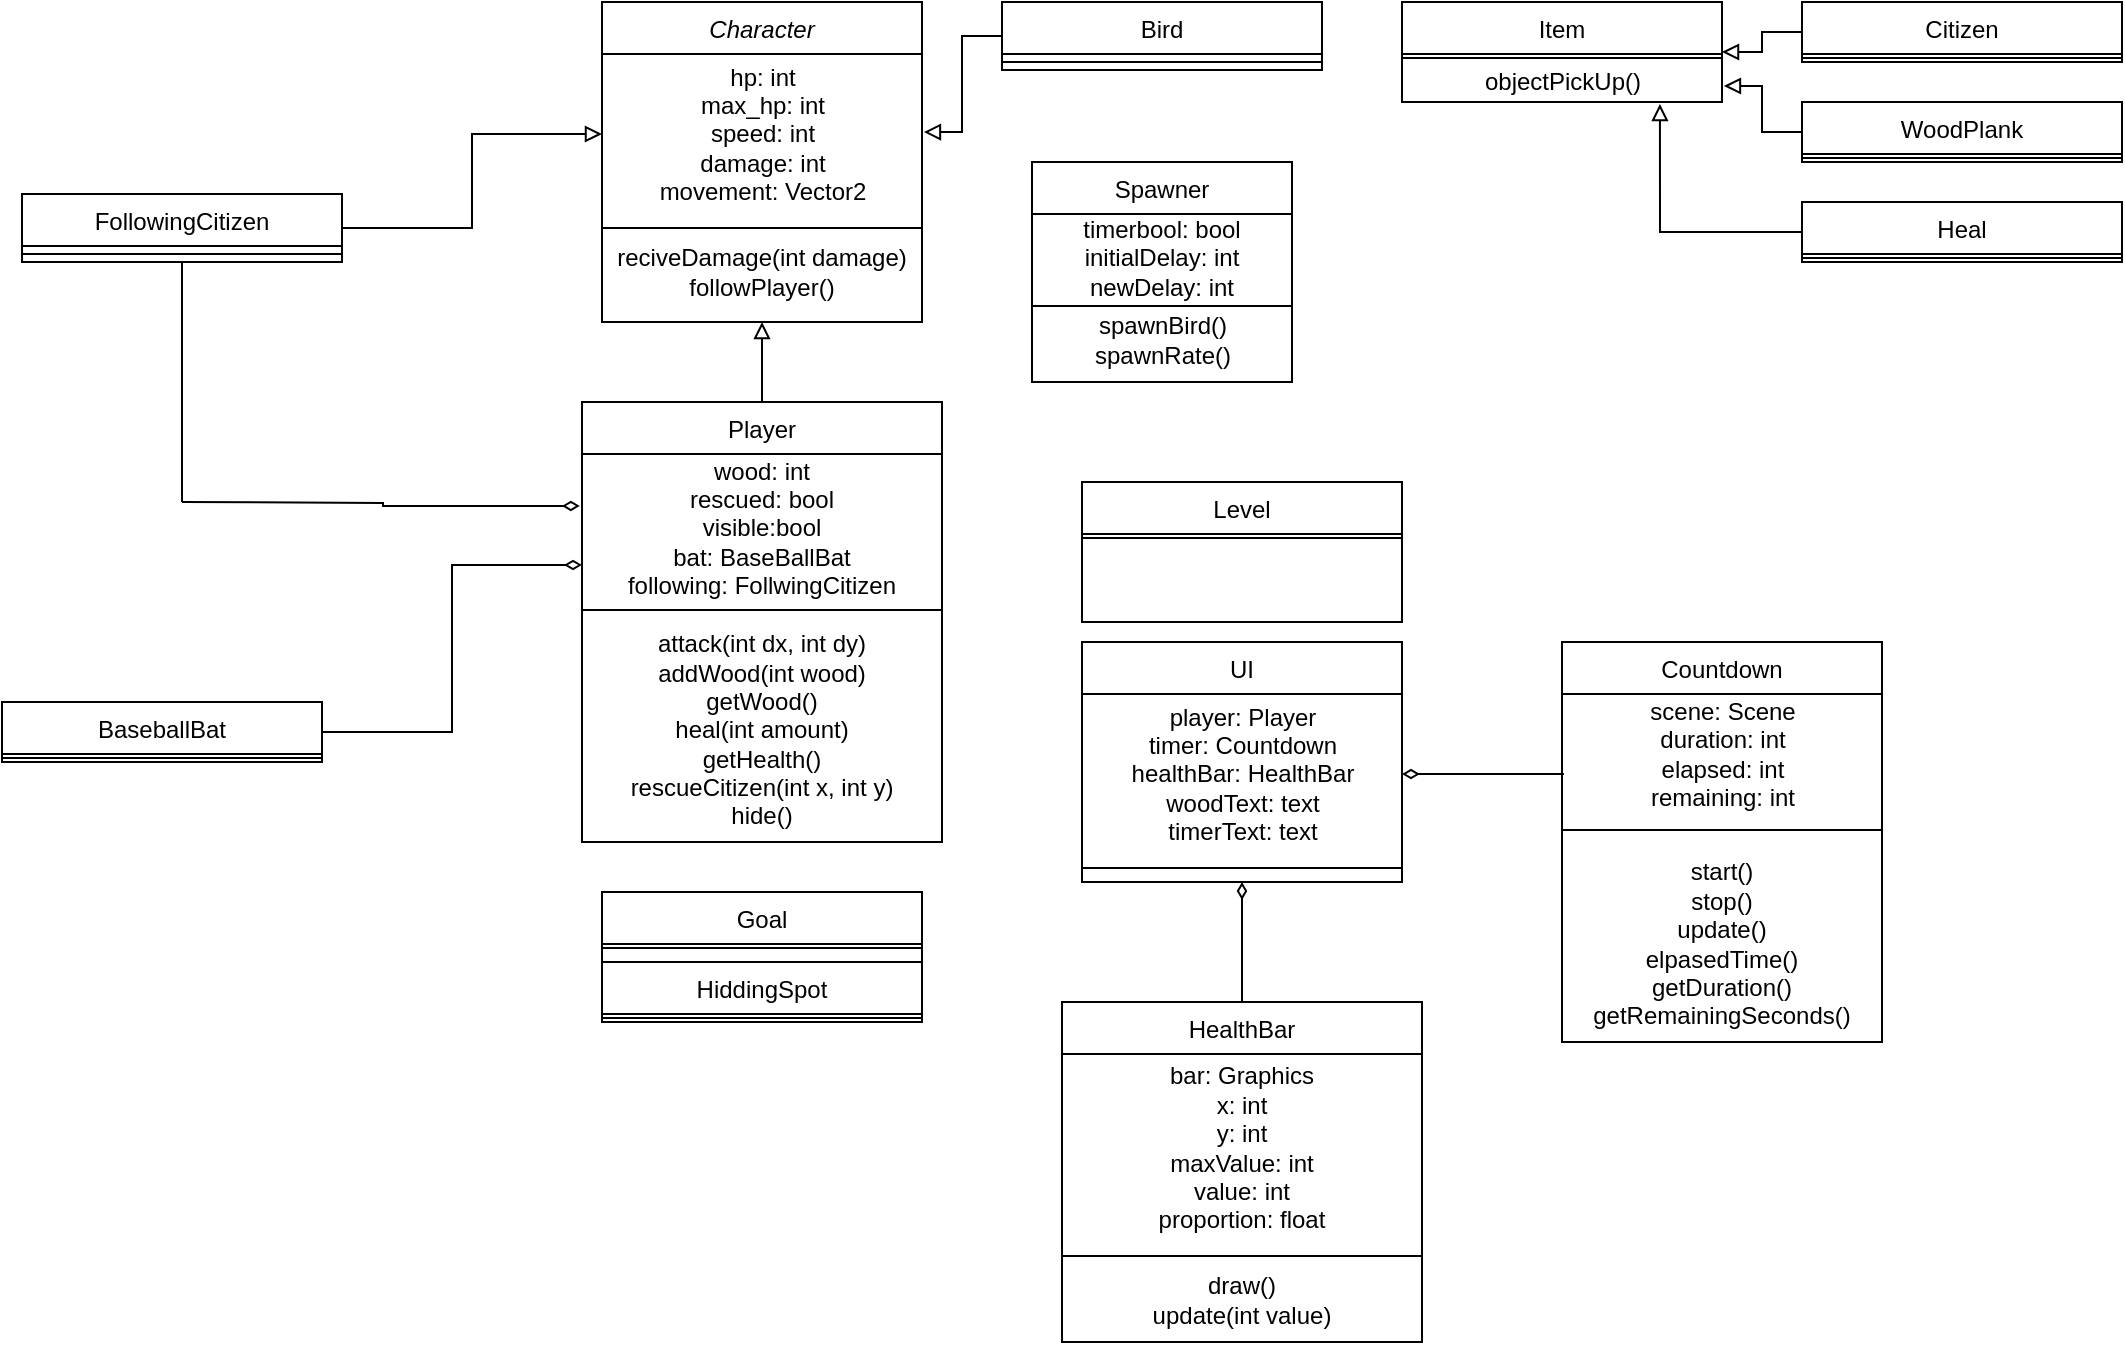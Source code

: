 <mxfile version="15.9.6" type="device"><diagram id="C5RBs43oDa-KdzZeNtuy" name="Page-1"><mxGraphModel dx="1422" dy="794" grid="1" gridSize="10" guides="1" tooltips="1" connect="1" arrows="1" fold="1" page="1" pageScale="1" pageWidth="1169" pageHeight="827" math="0" shadow="0"><root><mxCell id="WIyWlLk6GJQsqaUBKTNV-0"/><mxCell id="WIyWlLk6GJQsqaUBKTNV-1" parent="WIyWlLk6GJQsqaUBKTNV-0"/><mxCell id="zkfFHV4jXpPFQw0GAbJ--0" value="Character" style="swimlane;fontStyle=2;align=center;verticalAlign=top;childLayout=stackLayout;horizontal=1;startSize=26;horizontalStack=0;resizeParent=1;resizeLast=0;collapsible=1;marginBottom=0;rounded=0;shadow=0;strokeWidth=1;" parent="WIyWlLk6GJQsqaUBKTNV-1" vertex="1"><mxGeometry x="320" y="40" width="160" height="160" as="geometry"><mxRectangle x="230" y="140" width="160" height="26" as="alternateBounds"/></mxGeometry></mxCell><mxCell id="mt58FAa4H4F-RkjyU8io-28" value="hp: int&lt;br&gt;max_hp: int&lt;br&gt;speed: int&lt;br&gt;damage: int&lt;br&gt;movement: Vector2" style="text;html=1;align=center;verticalAlign=middle;resizable=0;points=[];autosize=1;strokeColor=none;fillColor=none;" vertex="1" parent="zkfFHV4jXpPFQw0GAbJ--0"><mxGeometry y="26" width="160" height="80" as="geometry"/></mxCell><mxCell id="zkfFHV4jXpPFQw0GAbJ--4" value="" style="line;html=1;strokeWidth=1;align=left;verticalAlign=middle;spacingTop=-1;spacingLeft=3;spacingRight=3;rotatable=0;labelPosition=right;points=[];portConstraint=eastwest;" parent="zkfFHV4jXpPFQw0GAbJ--0" vertex="1"><mxGeometry y="106" width="160" height="14" as="geometry"/></mxCell><mxCell id="mt58FAa4H4F-RkjyU8io-29" value="reciveDamage(int damage)&lt;br&gt;followPlayer()" style="text;html=1;strokeColor=none;fillColor=none;align=center;verticalAlign=middle;whiteSpace=wrap;rounded=0;" vertex="1" parent="zkfFHV4jXpPFQw0GAbJ--0"><mxGeometry y="120" width="160" height="30" as="geometry"/></mxCell><mxCell id="mt58FAa4H4F-RkjyU8io-45" style="edgeStyle=orthogonalEdgeStyle;rounded=0;orthogonalLoop=1;jettySize=auto;html=1;endArrow=block;endFill=0;" edge="1" parent="WIyWlLk6GJQsqaUBKTNV-1" source="zkfFHV4jXpPFQw0GAbJ--6" target="mt58FAa4H4F-RkjyU8io-28"><mxGeometry relative="1" as="geometry"/></mxCell><mxCell id="mt58FAa4H4F-RkjyU8io-55" style="edgeStyle=orthogonalEdgeStyle;rounded=0;orthogonalLoop=1;jettySize=auto;html=1;startArrow=none;startFill=0;endArrow=none;endFill=0;" edge="1" parent="WIyWlLk6GJQsqaUBKTNV-1" source="zkfFHV4jXpPFQw0GAbJ--6"><mxGeometry relative="1" as="geometry"><mxPoint x="110" y="290" as="targetPoint"/></mxGeometry></mxCell><mxCell id="zkfFHV4jXpPFQw0GAbJ--6" value="FollowingCitizen&#10;" style="swimlane;fontStyle=0;align=center;verticalAlign=top;childLayout=stackLayout;horizontal=1;startSize=26;horizontalStack=0;resizeParent=1;resizeLast=0;collapsible=1;marginBottom=0;rounded=0;shadow=0;strokeWidth=1;" parent="WIyWlLk6GJQsqaUBKTNV-1" vertex="1"><mxGeometry x="30" y="136" width="160" height="34" as="geometry"><mxRectangle x="130" y="380" width="160" height="26" as="alternateBounds"/></mxGeometry></mxCell><mxCell id="zkfFHV4jXpPFQw0GAbJ--9" value="" style="line;html=1;strokeWidth=1;align=left;verticalAlign=middle;spacingTop=-1;spacingLeft=3;spacingRight=3;rotatable=0;labelPosition=right;points=[];portConstraint=eastwest;" parent="zkfFHV4jXpPFQw0GAbJ--6" vertex="1"><mxGeometry y="26" width="160" height="8" as="geometry"/></mxCell><mxCell id="mt58FAa4H4F-RkjyU8io-44" style="edgeStyle=orthogonalEdgeStyle;rounded=0;orthogonalLoop=1;jettySize=auto;html=1;exitX=0.5;exitY=0;exitDx=0;exitDy=0;entryX=0.5;entryY=1;entryDx=0;entryDy=0;endArrow=block;endFill=0;" edge="1" parent="WIyWlLk6GJQsqaUBKTNV-1" source="zkfFHV4jXpPFQw0GAbJ--13" target="zkfFHV4jXpPFQw0GAbJ--0"><mxGeometry relative="1" as="geometry"/></mxCell><mxCell id="zkfFHV4jXpPFQw0GAbJ--13" value="Player&#10;" style="swimlane;fontStyle=0;align=center;verticalAlign=top;childLayout=stackLayout;horizontal=1;startSize=26;horizontalStack=0;resizeParent=1;resizeLast=0;collapsible=1;marginBottom=0;rounded=0;shadow=0;strokeWidth=1;" parent="WIyWlLk6GJQsqaUBKTNV-1" vertex="1"><mxGeometry x="310" y="240" width="180" height="220" as="geometry"><mxRectangle x="340" y="380" width="170" height="26" as="alternateBounds"/></mxGeometry></mxCell><mxCell id="mt58FAa4H4F-RkjyU8io-31" value="wood: int&lt;br&gt;rescued: bool&lt;br&gt;visible:bool&lt;br&gt;bat: BaseBallBat&lt;br&gt;following: FollwingCitizen" style="text;html=1;strokeColor=none;fillColor=none;align=center;verticalAlign=middle;whiteSpace=wrap;rounded=0;" vertex="1" parent="zkfFHV4jXpPFQw0GAbJ--13"><mxGeometry y="26" width="180" height="74" as="geometry"/></mxCell><mxCell id="zkfFHV4jXpPFQw0GAbJ--15" value="" style="line;html=1;strokeWidth=1;align=left;verticalAlign=middle;spacingTop=-1;spacingLeft=3;spacingRight=3;rotatable=0;labelPosition=right;points=[];portConstraint=eastwest;" parent="zkfFHV4jXpPFQw0GAbJ--13" vertex="1"><mxGeometry y="100" width="180" height="8" as="geometry"/></mxCell><mxCell id="mt58FAa4H4F-RkjyU8io-33" value="attack(int dx, int dy)&lt;br&gt;addWood(int wood)&lt;br&gt;getWood()&lt;br&gt;heal(int amount)&lt;br&gt;getHealth()&lt;br&gt;rescueCitizen(int x, int y)&lt;br&gt;hide()&lt;br&gt;" style="text;html=1;strokeColor=none;fillColor=none;align=center;verticalAlign=middle;whiteSpace=wrap;rounded=0;" vertex="1" parent="zkfFHV4jXpPFQw0GAbJ--13"><mxGeometry y="108" width="180" height="112" as="geometry"/></mxCell><mxCell id="mt58FAa4H4F-RkjyU8io-46" style="edgeStyle=orthogonalEdgeStyle;rounded=0;orthogonalLoop=1;jettySize=auto;html=1;endArrow=block;endFill=0;entryX=1.006;entryY=0.488;entryDx=0;entryDy=0;entryPerimeter=0;" edge="1" parent="WIyWlLk6GJQsqaUBKTNV-1" source="zkfFHV4jXpPFQw0GAbJ--17" target="mt58FAa4H4F-RkjyU8io-28"><mxGeometry relative="1" as="geometry"><mxPoint x="500" y="110" as="targetPoint"/></mxGeometry></mxCell><mxCell id="zkfFHV4jXpPFQw0GAbJ--17" value="Bird&#10;" style="swimlane;fontStyle=0;align=center;verticalAlign=top;childLayout=stackLayout;horizontal=1;startSize=26;horizontalStack=0;resizeParent=1;resizeLast=0;collapsible=1;marginBottom=0;rounded=0;shadow=0;strokeWidth=1;" parent="WIyWlLk6GJQsqaUBKTNV-1" vertex="1"><mxGeometry x="520" y="40" width="160" height="34" as="geometry"><mxRectangle x="508" y="120" width="160" height="26" as="alternateBounds"/></mxGeometry></mxCell><mxCell id="zkfFHV4jXpPFQw0GAbJ--23" value="" style="line;html=1;strokeWidth=1;align=left;verticalAlign=middle;spacingTop=-1;spacingLeft=3;spacingRight=3;rotatable=0;labelPosition=right;points=[];portConstraint=eastwest;" parent="zkfFHV4jXpPFQw0GAbJ--17" vertex="1"><mxGeometry y="26" width="160" height="8" as="geometry"/></mxCell><mxCell id="mt58FAa4H4F-RkjyU8io-4" value="Item&#10;" style="swimlane;fontStyle=0;align=center;verticalAlign=top;childLayout=stackLayout;horizontal=1;startSize=26;horizontalStack=0;resizeParent=1;resizeLast=0;collapsible=1;marginBottom=0;rounded=0;shadow=0;strokeWidth=1;" vertex="1" parent="WIyWlLk6GJQsqaUBKTNV-1"><mxGeometry x="720" y="40" width="160" height="50" as="geometry"><mxRectangle x="340" y="380" width="170" height="26" as="alternateBounds"/></mxGeometry></mxCell><mxCell id="mt58FAa4H4F-RkjyU8io-5" value="" style="line;html=1;strokeWidth=1;align=left;verticalAlign=middle;spacingTop=-1;spacingLeft=3;spacingRight=3;rotatable=0;labelPosition=right;points=[];portConstraint=eastwest;" vertex="1" parent="mt58FAa4H4F-RkjyU8io-4"><mxGeometry y="26" width="160" height="4" as="geometry"/></mxCell><mxCell id="mt58FAa4H4F-RkjyU8io-36" value="objectPickUp()" style="text;html=1;align=center;verticalAlign=middle;resizable=0;points=[];autosize=1;strokeColor=none;fillColor=none;" vertex="1" parent="mt58FAa4H4F-RkjyU8io-4"><mxGeometry y="30" width="160" height="20" as="geometry"/></mxCell><mxCell id="mt58FAa4H4F-RkjyU8io-6" value="UI&#10;" style="swimlane;fontStyle=0;align=center;verticalAlign=top;childLayout=stackLayout;horizontal=1;startSize=26;horizontalStack=0;resizeParent=1;resizeLast=0;collapsible=1;marginBottom=0;rounded=0;shadow=0;strokeWidth=1;" vertex="1" parent="WIyWlLk6GJQsqaUBKTNV-1"><mxGeometry x="560" y="360" width="160" height="120" as="geometry"><mxRectangle x="340" y="380" width="170" height="26" as="alternateBounds"/></mxGeometry></mxCell><mxCell id="mt58FAa4H4F-RkjyU8io-42" value="player: Player&lt;br&gt;timer: Countdown&lt;br&gt;healthBar: HealthBar&lt;br&gt;woodText: text&lt;br&gt;timerText: text" style="text;html=1;align=center;verticalAlign=middle;resizable=0;points=[];autosize=1;strokeColor=none;fillColor=none;" vertex="1" parent="mt58FAa4H4F-RkjyU8io-6"><mxGeometry y="26" width="160" height="80" as="geometry"/></mxCell><mxCell id="mt58FAa4H4F-RkjyU8io-7" value="" style="line;html=1;strokeWidth=1;align=left;verticalAlign=middle;spacingTop=-1;spacingLeft=3;spacingRight=3;rotatable=0;labelPosition=right;points=[];portConstraint=eastwest;" vertex="1" parent="mt58FAa4H4F-RkjyU8io-6"><mxGeometry y="106" width="160" height="14" as="geometry"/></mxCell><mxCell id="mt58FAa4H4F-RkjyU8io-8" value="Level&#10;" style="swimlane;fontStyle=0;align=center;verticalAlign=top;childLayout=stackLayout;horizontal=1;startSize=26;horizontalStack=0;resizeParent=1;resizeLast=0;collapsible=1;marginBottom=0;rounded=0;shadow=0;strokeWidth=1;" vertex="1" parent="WIyWlLk6GJQsqaUBKTNV-1"><mxGeometry x="560" y="280" width="160" height="70" as="geometry"><mxRectangle x="340" y="380" width="170" height="26" as="alternateBounds"/></mxGeometry></mxCell><mxCell id="mt58FAa4H4F-RkjyU8io-9" value="" style="line;html=1;strokeWidth=1;align=left;verticalAlign=middle;spacingTop=-1;spacingLeft=3;spacingRight=3;rotatable=0;labelPosition=right;points=[];portConstraint=eastwest;" vertex="1" parent="mt58FAa4H4F-RkjyU8io-8"><mxGeometry y="26" width="160" height="4" as="geometry"/></mxCell><mxCell id="mt58FAa4H4F-RkjyU8io-48" style="edgeStyle=orthogonalEdgeStyle;rounded=0;orthogonalLoop=1;jettySize=auto;html=1;entryX=1.006;entryY=0.6;entryDx=0;entryDy=0;entryPerimeter=0;endArrow=block;endFill=0;" edge="1" parent="WIyWlLk6GJQsqaUBKTNV-1" source="mt58FAa4H4F-RkjyU8io-10" target="mt58FAa4H4F-RkjyU8io-36"><mxGeometry relative="1" as="geometry"/></mxCell><mxCell id="mt58FAa4H4F-RkjyU8io-10" value="WoodPlank&#10;" style="swimlane;fontStyle=0;align=center;verticalAlign=top;childLayout=stackLayout;horizontal=1;startSize=26;horizontalStack=0;resizeParent=1;resizeLast=0;collapsible=1;marginBottom=0;rounded=0;shadow=0;strokeWidth=1;" vertex="1" parent="WIyWlLk6GJQsqaUBKTNV-1"><mxGeometry x="920" y="90" width="160" height="30" as="geometry"><mxRectangle x="340" y="380" width="170" height="26" as="alternateBounds"/></mxGeometry></mxCell><mxCell id="mt58FAa4H4F-RkjyU8io-11" value="" style="line;html=1;strokeWidth=1;align=left;verticalAlign=middle;spacingTop=-1;spacingLeft=3;spacingRight=3;rotatable=0;labelPosition=right;points=[];portConstraint=eastwest;" vertex="1" parent="mt58FAa4H4F-RkjyU8io-10"><mxGeometry y="26" width="160" height="4" as="geometry"/></mxCell><mxCell id="mt58FAa4H4F-RkjyU8io-49" style="edgeStyle=orthogonalEdgeStyle;rounded=0;orthogonalLoop=1;jettySize=auto;html=1;endArrow=block;endFill=0;entryX=0.806;entryY=1.05;entryDx=0;entryDy=0;entryPerimeter=0;" edge="1" parent="WIyWlLk6GJQsqaUBKTNV-1" source="mt58FAa4H4F-RkjyU8io-12" target="mt58FAa4H4F-RkjyU8io-36"><mxGeometry relative="1" as="geometry"><mxPoint x="870" y="100" as="targetPoint"/></mxGeometry></mxCell><mxCell id="mt58FAa4H4F-RkjyU8io-12" value="Heal" style="swimlane;fontStyle=0;align=center;verticalAlign=top;childLayout=stackLayout;horizontal=1;startSize=26;horizontalStack=0;resizeParent=1;resizeLast=0;collapsible=1;marginBottom=0;rounded=0;shadow=0;strokeWidth=1;" vertex="1" parent="WIyWlLk6GJQsqaUBKTNV-1"><mxGeometry x="920" y="140" width="160" height="30" as="geometry"><mxRectangle x="340" y="380" width="170" height="26" as="alternateBounds"/></mxGeometry></mxCell><mxCell id="mt58FAa4H4F-RkjyU8io-13" value="" style="line;html=1;strokeWidth=1;align=left;verticalAlign=middle;spacingTop=-1;spacingLeft=3;spacingRight=3;rotatable=0;labelPosition=right;points=[];portConstraint=eastwest;" vertex="1" parent="mt58FAa4H4F-RkjyU8io-12"><mxGeometry y="26" width="160" height="4" as="geometry"/></mxCell><mxCell id="mt58FAa4H4F-RkjyU8io-47" style="edgeStyle=orthogonalEdgeStyle;rounded=0;orthogonalLoop=1;jettySize=auto;html=1;endArrow=block;endFill=0;" edge="1" parent="WIyWlLk6GJQsqaUBKTNV-1" source="mt58FAa4H4F-RkjyU8io-14" target="mt58FAa4H4F-RkjyU8io-4"><mxGeometry relative="1" as="geometry"/></mxCell><mxCell id="mt58FAa4H4F-RkjyU8io-14" value="Citizen&#10;" style="swimlane;fontStyle=0;align=center;verticalAlign=top;childLayout=stackLayout;horizontal=1;startSize=26;horizontalStack=0;resizeParent=1;resizeLast=0;collapsible=1;marginBottom=0;rounded=0;shadow=0;strokeWidth=1;" vertex="1" parent="WIyWlLk6GJQsqaUBKTNV-1"><mxGeometry x="920" y="40" width="160" height="30" as="geometry"><mxRectangle x="340" y="380" width="170" height="26" as="alternateBounds"/></mxGeometry></mxCell><mxCell id="mt58FAa4H4F-RkjyU8io-15" value="" style="line;html=1;strokeWidth=1;align=left;verticalAlign=middle;spacingTop=-1;spacingLeft=3;spacingRight=3;rotatable=0;labelPosition=right;points=[];portConstraint=eastwest;" vertex="1" parent="mt58FAa4H4F-RkjyU8io-14"><mxGeometry y="26" width="160" height="4" as="geometry"/></mxCell><mxCell id="mt58FAa4H4F-RkjyU8io-16" value="HealthBar&#10;" style="swimlane;fontStyle=0;align=center;verticalAlign=top;childLayout=stackLayout;horizontal=1;startSize=26;horizontalStack=0;resizeParent=1;resizeLast=0;collapsible=1;marginBottom=0;rounded=0;shadow=0;strokeWidth=1;" vertex="1" parent="WIyWlLk6GJQsqaUBKTNV-1"><mxGeometry x="550" y="540" width="180" height="170" as="geometry"><mxRectangle x="340" y="380" width="170" height="26" as="alternateBounds"/></mxGeometry></mxCell><mxCell id="mt58FAa4H4F-RkjyU8io-38" value="bar: Graphics&lt;br&gt;x: int&lt;br&gt;y: int&lt;br&gt;maxValue: int&lt;br&gt;value: int&lt;br&gt;proportion: float" style="text;html=1;strokeColor=none;fillColor=none;align=center;verticalAlign=middle;whiteSpace=wrap;rounded=0;" vertex="1" parent="mt58FAa4H4F-RkjyU8io-16"><mxGeometry y="26" width="180" height="94" as="geometry"/></mxCell><mxCell id="mt58FAa4H4F-RkjyU8io-17" value="" style="line;html=1;strokeWidth=1;align=left;verticalAlign=middle;spacingTop=-1;spacingLeft=3;spacingRight=3;rotatable=0;labelPosition=right;points=[];portConstraint=eastwest;" vertex="1" parent="mt58FAa4H4F-RkjyU8io-16"><mxGeometry y="120" width="180" height="14" as="geometry"/></mxCell><mxCell id="mt58FAa4H4F-RkjyU8io-39" value="draw()&lt;br&gt;update(int value)" style="text;html=1;strokeColor=none;fillColor=none;align=center;verticalAlign=middle;whiteSpace=wrap;rounded=0;" vertex="1" parent="mt58FAa4H4F-RkjyU8io-16"><mxGeometry y="134" width="180" height="30" as="geometry"/></mxCell><mxCell id="mt58FAa4H4F-RkjyU8io-18" value="Countdown" style="swimlane;fontStyle=0;align=center;verticalAlign=top;childLayout=stackLayout;horizontal=1;startSize=26;horizontalStack=0;resizeParent=1;resizeLast=0;collapsible=1;marginBottom=0;rounded=0;shadow=0;strokeWidth=1;" vertex="1" parent="WIyWlLk6GJQsqaUBKTNV-1"><mxGeometry x="800" y="360" width="160" height="200" as="geometry"><mxRectangle x="340" y="380" width="170" height="26" as="alternateBounds"/></mxGeometry></mxCell><mxCell id="mt58FAa4H4F-RkjyU8io-40" value="scene: Scene&lt;br&gt;duration: int&lt;br&gt;elapsed: int&lt;br&gt;remaining: int" style="text;html=1;align=center;verticalAlign=middle;resizable=0;points=[];autosize=1;strokeColor=none;fillColor=none;" vertex="1" parent="mt58FAa4H4F-RkjyU8io-18"><mxGeometry y="26" width="160" height="60" as="geometry"/></mxCell><mxCell id="mt58FAa4H4F-RkjyU8io-19" value="" style="line;html=1;strokeWidth=1;align=left;verticalAlign=middle;spacingTop=-1;spacingLeft=3;spacingRight=3;rotatable=0;labelPosition=right;points=[];portConstraint=eastwest;" vertex="1" parent="mt58FAa4H4F-RkjyU8io-18"><mxGeometry y="86" width="160" height="16" as="geometry"/></mxCell><mxCell id="mt58FAa4H4F-RkjyU8io-41" value="start()&lt;br&gt;stop()&lt;br&gt;update()&lt;br&gt;elpasedTime()&lt;br&gt;getDuration()&lt;br&gt;getRemainingSeconds()" style="text;html=1;strokeColor=none;fillColor=none;align=center;verticalAlign=middle;whiteSpace=wrap;rounded=0;" vertex="1" parent="mt58FAa4H4F-RkjyU8io-18"><mxGeometry y="102" width="160" height="98" as="geometry"/></mxCell><mxCell id="mt58FAa4H4F-RkjyU8io-20" value="Goal&#10;" style="swimlane;fontStyle=0;align=center;verticalAlign=top;childLayout=stackLayout;horizontal=1;startSize=26;horizontalStack=0;resizeParent=1;resizeLast=0;collapsible=1;marginBottom=0;rounded=0;shadow=0;strokeWidth=1;" vertex="1" parent="WIyWlLk6GJQsqaUBKTNV-1"><mxGeometry x="320" y="485" width="160" height="35" as="geometry"><mxRectangle x="340" y="380" width="170" height="26" as="alternateBounds"/></mxGeometry></mxCell><mxCell id="mt58FAa4H4F-RkjyU8io-21" value="" style="line;html=1;strokeWidth=1;align=left;verticalAlign=middle;spacingTop=-1;spacingLeft=3;spacingRight=3;rotatable=0;labelPosition=right;points=[];portConstraint=eastwest;" vertex="1" parent="mt58FAa4H4F-RkjyU8io-20"><mxGeometry y="26" width="160" height="4" as="geometry"/></mxCell><mxCell id="mt58FAa4H4F-RkjyU8io-22" value="HiddingSpot&#10;" style="swimlane;fontStyle=0;align=center;verticalAlign=top;childLayout=stackLayout;horizontal=1;startSize=26;horizontalStack=0;resizeParent=1;resizeLast=0;collapsible=1;marginBottom=0;rounded=0;shadow=0;strokeWidth=1;" vertex="1" parent="WIyWlLk6GJQsqaUBKTNV-1"><mxGeometry x="320" y="520" width="160" height="30" as="geometry"><mxRectangle x="340" y="380" width="170" height="26" as="alternateBounds"/></mxGeometry></mxCell><mxCell id="mt58FAa4H4F-RkjyU8io-23" value="" style="line;html=1;strokeWidth=1;align=left;verticalAlign=middle;spacingTop=-1;spacingLeft=3;spacingRight=3;rotatable=0;labelPosition=right;points=[];portConstraint=eastwest;" vertex="1" parent="mt58FAa4H4F-RkjyU8io-22"><mxGeometry y="26" width="160" height="4" as="geometry"/></mxCell><mxCell id="mt58FAa4H4F-RkjyU8io-24" value="Spawner&#10;" style="swimlane;fontStyle=0;align=center;verticalAlign=top;childLayout=stackLayout;horizontal=1;startSize=26;horizontalStack=0;resizeParent=1;resizeLast=0;collapsible=1;marginBottom=0;rounded=0;shadow=0;strokeWidth=1;" vertex="1" parent="WIyWlLk6GJQsqaUBKTNV-1"><mxGeometry x="535" y="120" width="130" height="110" as="geometry"><mxRectangle x="340" y="380" width="170" height="26" as="alternateBounds"/></mxGeometry></mxCell><mxCell id="mt58FAa4H4F-RkjyU8io-34" value="timerbool: bool&lt;br&gt;initialDelay: int&lt;br&gt;newDelay: int" style="text;html=1;strokeColor=none;fillColor=none;align=center;verticalAlign=middle;whiteSpace=wrap;rounded=0;" vertex="1" parent="mt58FAa4H4F-RkjyU8io-24"><mxGeometry y="26" width="130" height="44" as="geometry"/></mxCell><mxCell id="mt58FAa4H4F-RkjyU8io-25" value="" style="line;html=1;strokeWidth=1;align=left;verticalAlign=middle;spacingTop=-1;spacingLeft=3;spacingRight=3;rotatable=0;labelPosition=right;points=[];portConstraint=eastwest;" vertex="1" parent="mt58FAa4H4F-RkjyU8io-24"><mxGeometry y="70" width="130" height="4" as="geometry"/></mxCell><mxCell id="mt58FAa4H4F-RkjyU8io-35" value="spawnBird()&lt;br&gt;spawnRate()" style="text;html=1;align=center;verticalAlign=middle;resizable=0;points=[];autosize=1;strokeColor=none;fillColor=none;" vertex="1" parent="mt58FAa4H4F-RkjyU8io-24"><mxGeometry y="74" width="130" height="30" as="geometry"/></mxCell><mxCell id="mt58FAa4H4F-RkjyU8io-50" style="edgeStyle=orthogonalEdgeStyle;rounded=0;orthogonalLoop=1;jettySize=auto;html=1;endArrow=diamondThin;endFill=0;entryX=0;entryY=0.75;entryDx=0;entryDy=0;" edge="1" parent="WIyWlLk6GJQsqaUBKTNV-1" source="mt58FAa4H4F-RkjyU8io-26" target="mt58FAa4H4F-RkjyU8io-31"><mxGeometry relative="1" as="geometry"><mxPoint x="300" y="325" as="targetPoint"/></mxGeometry></mxCell><mxCell id="mt58FAa4H4F-RkjyU8io-26" value="BaseballBat&#10;" style="swimlane;fontStyle=0;align=center;verticalAlign=top;childLayout=stackLayout;horizontal=1;startSize=26;horizontalStack=0;resizeParent=1;resizeLast=0;collapsible=1;marginBottom=0;rounded=0;shadow=0;strokeWidth=1;" vertex="1" parent="WIyWlLk6GJQsqaUBKTNV-1"><mxGeometry x="20" y="390" width="160" height="30" as="geometry"><mxRectangle x="340" y="380" width="170" height="26" as="alternateBounds"/></mxGeometry></mxCell><mxCell id="mt58FAa4H4F-RkjyU8io-27" value="" style="line;html=1;strokeWidth=1;align=left;verticalAlign=middle;spacingTop=-1;spacingLeft=3;spacingRight=3;rotatable=0;labelPosition=right;points=[];portConstraint=eastwest;" vertex="1" parent="mt58FAa4H4F-RkjyU8io-26"><mxGeometry y="26" width="160" height="4" as="geometry"/></mxCell><mxCell id="mt58FAa4H4F-RkjyU8io-51" style="edgeStyle=orthogonalEdgeStyle;rounded=0;orthogonalLoop=1;jettySize=auto;html=1;entryX=0.5;entryY=0;entryDx=0;entryDy=0;endArrow=none;endFill=0;exitX=0.5;exitY=1;exitDx=0;exitDy=0;startArrow=diamondThin;startFill=0;" edge="1" parent="WIyWlLk6GJQsqaUBKTNV-1" source="mt58FAa4H4F-RkjyU8io-6" target="mt58FAa4H4F-RkjyU8io-16"><mxGeometry relative="1" as="geometry"><mxPoint x="650" y="480" as="sourcePoint"/></mxGeometry></mxCell><mxCell id="mt58FAa4H4F-RkjyU8io-53" style="edgeStyle=orthogonalEdgeStyle;rounded=0;orthogonalLoop=1;jettySize=auto;html=1;entryX=0.006;entryY=0.667;entryDx=0;entryDy=0;entryPerimeter=0;endArrow=none;endFill=0;startArrow=diamondThin;startFill=0;" edge="1" parent="WIyWlLk6GJQsqaUBKTNV-1" source="mt58FAa4H4F-RkjyU8io-42" target="mt58FAa4H4F-RkjyU8io-40"><mxGeometry relative="1" as="geometry"/></mxCell><mxCell id="mt58FAa4H4F-RkjyU8io-56" style="edgeStyle=orthogonalEdgeStyle;rounded=0;orthogonalLoop=1;jettySize=auto;html=1;startArrow=diamondThin;startFill=0;endArrow=none;endFill=0;exitX=-0.006;exitY=0.351;exitDx=0;exitDy=0;exitPerimeter=0;" edge="1" parent="WIyWlLk6GJQsqaUBKTNV-1" source="mt58FAa4H4F-RkjyU8io-31"><mxGeometry relative="1" as="geometry"><mxPoint x="110" y="290" as="targetPoint"/></mxGeometry></mxCell></root></mxGraphModel></diagram></mxfile>
